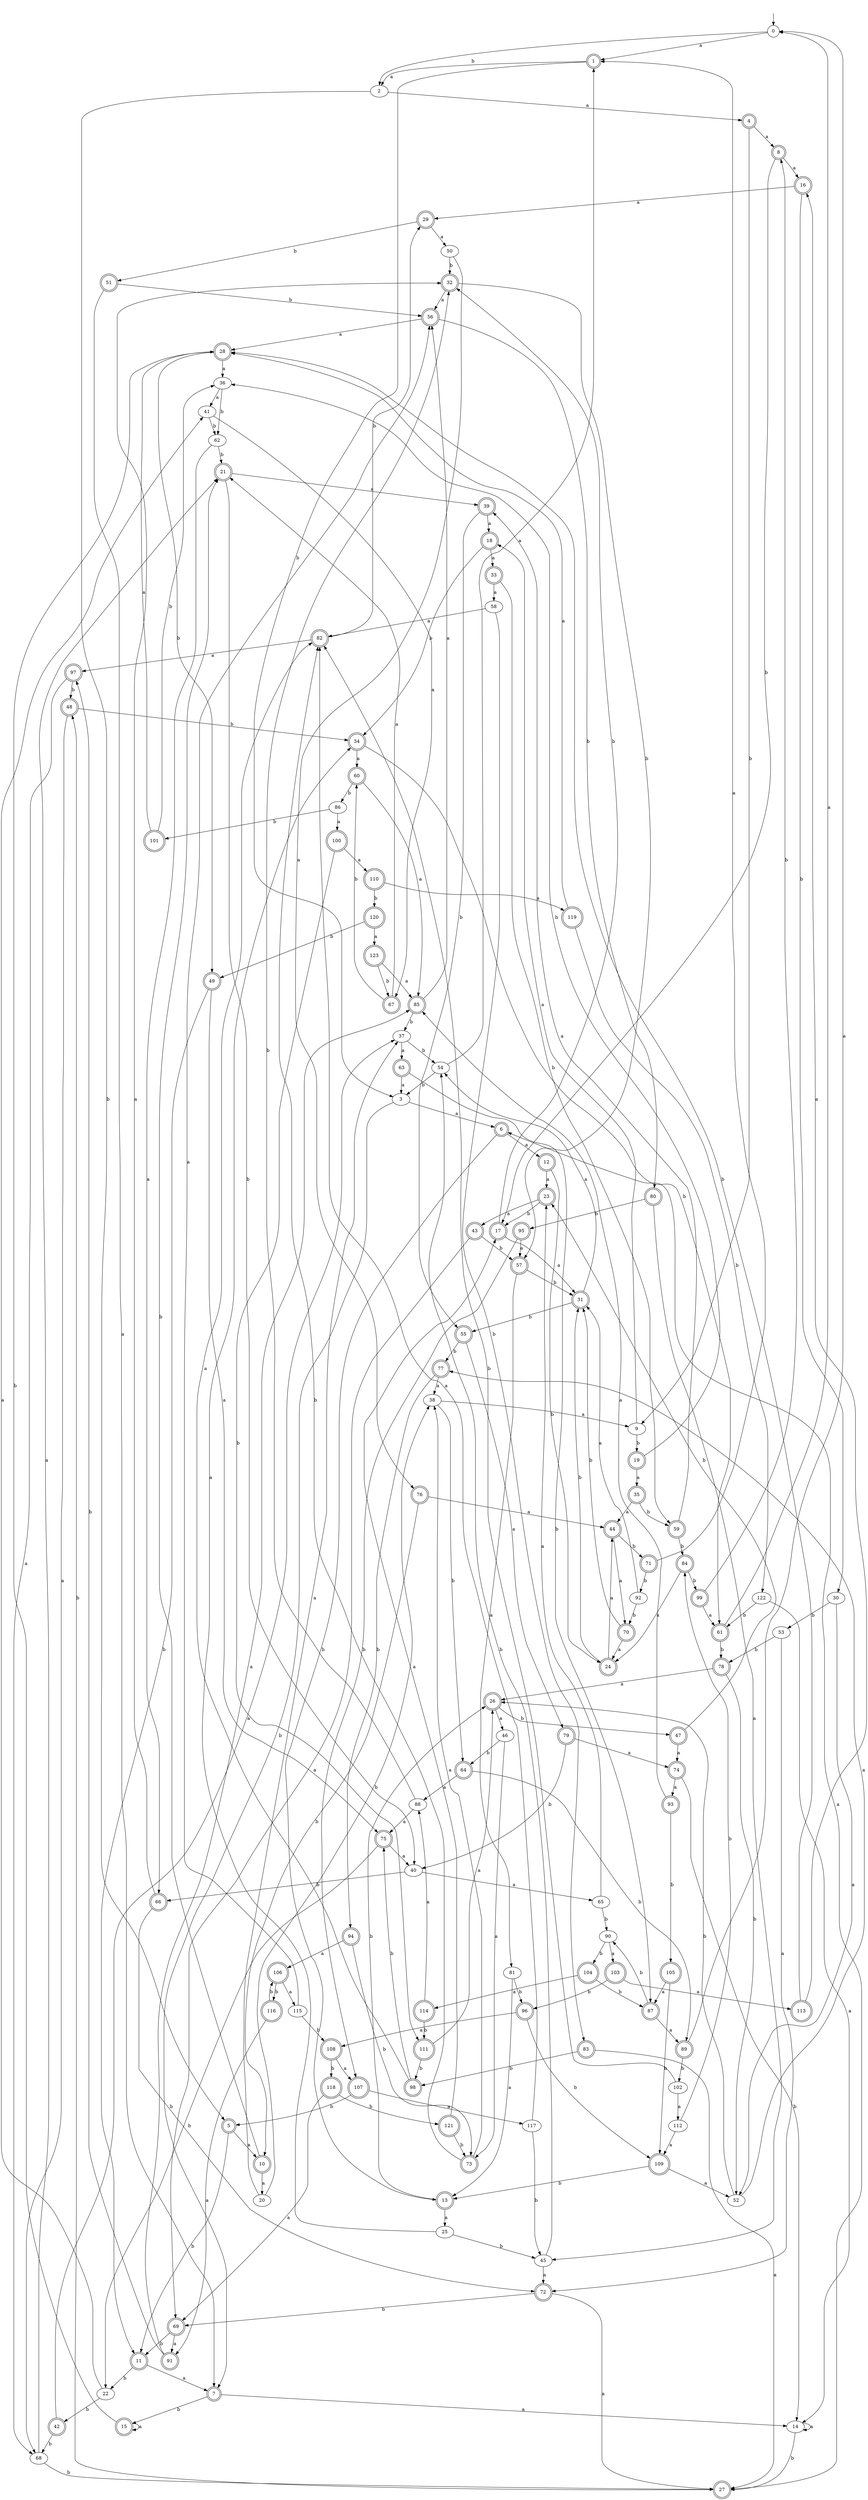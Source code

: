 digraph RandomDFA {
  __start0 [label="", shape=none];
  __start0 -> 0 [label=""];
  0 [shape=circle]
  0 -> 1 [label="a"]
  0 -> 2 [label="b"]
  1 [shape=doublecircle]
  1 -> 2 [label="a"]
  1 -> 3 [label="b"]
  2
  2 -> 4 [label="a"]
  2 -> 5 [label="b"]
  3
  3 -> 6 [label="a"]
  3 -> 7 [label="b"]
  4 [shape=doublecircle]
  4 -> 8 [label="a"]
  4 -> 9 [label="b"]
  5 [shape=doublecircle]
  5 -> 10 [label="a"]
  5 -> 11 [label="b"]
  6 [shape=doublecircle]
  6 -> 12 [label="a"]
  6 -> 13 [label="b"]
  7 [shape=doublecircle]
  7 -> 14 [label="a"]
  7 -> 15 [label="b"]
  8 [shape=doublecircle]
  8 -> 16 [label="a"]
  8 -> 17 [label="b"]
  9
  9 -> 18 [label="a"]
  9 -> 19 [label="b"]
  10 [shape=doublecircle]
  10 -> 20 [label="a"]
  10 -> 21 [label="b"]
  11 [shape=doublecircle]
  11 -> 7 [label="a"]
  11 -> 22 [label="b"]
  12 [shape=doublecircle]
  12 -> 23 [label="a"]
  12 -> 24 [label="b"]
  13 [shape=doublecircle]
  13 -> 25 [label="a"]
  13 -> 26 [label="b"]
  14
  14 -> 14 [label="a"]
  14 -> 27 [label="b"]
  15 [shape=doublecircle]
  15 -> 15 [label="a"]
  15 -> 28 [label="b"]
  16 [shape=doublecircle]
  16 -> 29 [label="a"]
  16 -> 30 [label="b"]
  17 [shape=doublecircle]
  17 -> 31 [label="a"]
  17 -> 32 [label="b"]
  18 [shape=doublecircle]
  18 -> 33 [label="a"]
  18 -> 34 [label="b"]
  19 [shape=doublecircle]
  19 -> 35 [label="a"]
  19 -> 36 [label="b"]
  20
  20 -> 37 [label="a"]
  20 -> 38 [label="b"]
  21 [shape=doublecircle]
  21 -> 39 [label="a"]
  21 -> 40 [label="b"]
  22
  22 -> 41 [label="a"]
  22 -> 42 [label="b"]
  23 [shape=doublecircle]
  23 -> 43 [label="a"]
  23 -> 17 [label="b"]
  24 [shape=doublecircle]
  24 -> 44 [label="a"]
  24 -> 31 [label="b"]
  25
  25 -> 34 [label="a"]
  25 -> 45 [label="b"]
  26 [shape=doublecircle]
  26 -> 46 [label="a"]
  26 -> 47 [label="b"]
  27 [shape=doublecircle]
  27 -> 6 [label="a"]
  27 -> 48 [label="b"]
  28 [shape=doublecircle]
  28 -> 36 [label="a"]
  28 -> 49 [label="b"]
  29 [shape=doublecircle]
  29 -> 50 [label="a"]
  29 -> 51 [label="b"]
  30
  30 -> 52 [label="a"]
  30 -> 53 [label="b"]
  31 [shape=doublecircle]
  31 -> 54 [label="a"]
  31 -> 55 [label="b"]
  32 [shape=doublecircle]
  32 -> 56 [label="a"]
  32 -> 57 [label="b"]
  33 [shape=doublecircle]
  33 -> 58 [label="a"]
  33 -> 59 [label="b"]
  34 [shape=doublecircle]
  34 -> 60 [label="a"]
  34 -> 61 [label="b"]
  35 [shape=doublecircle]
  35 -> 44 [label="a"]
  35 -> 59 [label="b"]
  36
  36 -> 41 [label="a"]
  36 -> 62 [label="b"]
  37
  37 -> 63 [label="a"]
  37 -> 54 [label="b"]
  38
  38 -> 9 [label="a"]
  38 -> 64 [label="b"]
  39 [shape=doublecircle]
  39 -> 18 [label="a"]
  39 -> 55 [label="b"]
  40
  40 -> 65 [label="a"]
  40 -> 66 [label="b"]
  41
  41 -> 67 [label="a"]
  41 -> 62 [label="b"]
  42 [shape=doublecircle]
  42 -> 37 [label="a"]
  42 -> 68 [label="b"]
  43 [shape=doublecircle]
  43 -> 69 [label="a"]
  43 -> 57 [label="b"]
  44 [shape=doublecircle]
  44 -> 70 [label="a"]
  44 -> 71 [label="b"]
  45
  45 -> 72 [label="a"]
  45 -> 54 [label="b"]
  46
  46 -> 73 [label="a"]
  46 -> 64 [label="b"]
  47 [shape=doublecircle]
  47 -> 74 [label="a"]
  47 -> 23 [label="b"]
  48 [shape=doublecircle]
  48 -> 68 [label="a"]
  48 -> 34 [label="b"]
  49 [shape=doublecircle]
  49 -> 75 [label="a"]
  49 -> 11 [label="b"]
  50
  50 -> 76 [label="a"]
  50 -> 32 [label="b"]
  51 [shape=doublecircle]
  51 -> 7 [label="a"]
  51 -> 56 [label="b"]
  52
  52 -> 77 [label="a"]
  52 -> 26 [label="b"]
  53
  53 -> 72 [label="a"]
  53 -> 78 [label="b"]
  54
  54 -> 1 [label="a"]
  54 -> 3 [label="b"]
  55 [shape=doublecircle]
  55 -> 79 [label="a"]
  55 -> 77 [label="b"]
  56 [shape=doublecircle]
  56 -> 28 [label="a"]
  56 -> 80 [label="b"]
  57 [shape=doublecircle]
  57 -> 81 [label="a"]
  57 -> 31 [label="b"]
  58
  58 -> 82 [label="a"]
  58 -> 83 [label="b"]
  59 [shape=doublecircle]
  59 -> 39 [label="a"]
  59 -> 84 [label="b"]
  60 [shape=doublecircle]
  60 -> 85 [label="a"]
  60 -> 86 [label="b"]
  61 [shape=doublecircle]
  61 -> 0 [label="a"]
  61 -> 78 [label="b"]
  62
  62 -> 66 [label="a"]
  62 -> 21 [label="b"]
  63 [shape=doublecircle]
  63 -> 3 [label="a"]
  63 -> 87 [label="b"]
  64 [shape=doublecircle]
  64 -> 88 [label="a"]
  64 -> 89 [label="b"]
  65
  65 -> 23 [label="a"]
  65 -> 90 [label="b"]
  66 [shape=doublecircle]
  66 -> 32 [label="a"]
  66 -> 72 [label="b"]
  67 [shape=doublecircle]
  67 -> 21 [label="a"]
  67 -> 60 [label="b"]
  68
  68 -> 21 [label="a"]
  68 -> 27 [label="b"]
  69 [shape=doublecircle]
  69 -> 91 [label="a"]
  69 -> 11 [label="b"]
  70 [shape=doublecircle]
  70 -> 24 [label="a"]
  70 -> 31 [label="b"]
  71 [shape=doublecircle]
  71 -> 1 [label="a"]
  71 -> 92 [label="b"]
  72 [shape=doublecircle]
  72 -> 27 [label="a"]
  72 -> 69 [label="b"]
  73 [shape=doublecircle]
  73 -> 38 [label="a"]
  73 -> 82 [label="b"]
  74 [shape=doublecircle]
  74 -> 93 [label="a"]
  74 -> 14 [label="b"]
  75 [shape=doublecircle]
  75 -> 40 [label="a"]
  75 -> 22 [label="b"]
  76 [shape=doublecircle]
  76 -> 44 [label="a"]
  76 -> 10 [label="b"]
  77 [shape=doublecircle]
  77 -> 38 [label="a"]
  77 -> 94 [label="b"]
  78 [shape=doublecircle]
  78 -> 26 [label="a"]
  78 -> 52 [label="b"]
  79 [shape=doublecircle]
  79 -> 74 [label="a"]
  79 -> 40 [label="b"]
  80 [shape=doublecircle]
  80 -> 45 [label="a"]
  80 -> 95 [label="b"]
  81
  81 -> 13 [label="a"]
  81 -> 96 [label="b"]
  82 [shape=doublecircle]
  82 -> 97 [label="a"]
  82 -> 29 [label="b"]
  83 [shape=doublecircle]
  83 -> 27 [label="a"]
  83 -> 98 [label="b"]
  84 [shape=doublecircle]
  84 -> 24 [label="a"]
  84 -> 99 [label="b"]
  85 [shape=doublecircle]
  85 -> 56 [label="a"]
  85 -> 37 [label="b"]
  86
  86 -> 100 [label="a"]
  86 -> 101 [label="b"]
  87 [shape=doublecircle]
  87 -> 89 [label="a"]
  87 -> 90 [label="b"]
  88
  88 -> 75 [label="a"]
  88 -> 32 [label="b"]
  89 [shape=doublecircle]
  89 -> 0 [label="a"]
  89 -> 102 [label="b"]
  90
  90 -> 103 [label="a"]
  90 -> 104 [label="b"]
  91 [shape=doublecircle]
  91 -> 85 [label="a"]
  91 -> 97 [label="b"]
  92
  92 -> 31 [label="a"]
  92 -> 70 [label="b"]
  93 [shape=doublecircle]
  93 -> 85 [label="a"]
  93 -> 105 [label="b"]
  94 [shape=doublecircle]
  94 -> 106 [label="a"]
  94 -> 73 [label="b"]
  95 [shape=doublecircle]
  95 -> 57 [label="a"]
  95 -> 107 [label="b"]
  96 [shape=doublecircle]
  96 -> 108 [label="a"]
  96 -> 109 [label="b"]
  97 [shape=doublecircle]
  97 -> 68 [label="a"]
  97 -> 48 [label="b"]
  98 [shape=doublecircle]
  98 -> 82 [label="a"]
  98 -> 75 [label="b"]
  99 [shape=doublecircle]
  99 -> 61 [label="a"]
  99 -> 8 [label="b"]
  100 [shape=doublecircle]
  100 -> 110 [label="a"]
  100 -> 111 [label="b"]
  101 [shape=doublecircle]
  101 -> 28 [label="a"]
  101 -> 36 [label="b"]
  102
  102 -> 112 [label="a"]
  102 -> 82 [label="b"]
  103 [shape=doublecircle]
  103 -> 113 [label="a"]
  103 -> 96 [label="b"]
  104 [shape=doublecircle]
  104 -> 114 [label="a"]
  104 -> 87 [label="b"]
  105 [shape=doublecircle]
  105 -> 87 [label="a"]
  105 -> 109 [label="b"]
  106 [shape=doublecircle]
  106 -> 115 [label="a"]
  106 -> 116 [label="b"]
  107 [shape=doublecircle]
  107 -> 117 [label="a"]
  107 -> 5 [label="b"]
  108 [shape=doublecircle]
  108 -> 107 [label="a"]
  108 -> 118 [label="b"]
  109 [shape=doublecircle]
  109 -> 52 [label="a"]
  109 -> 13 [label="b"]
  110 [shape=doublecircle]
  110 -> 119 [label="a"]
  110 -> 120 [label="b"]
  111 [shape=doublecircle]
  111 -> 26 [label="a"]
  111 -> 98 [label="b"]
  112
  112 -> 109 [label="a"]
  112 -> 84 [label="b"]
  113 [shape=doublecircle]
  113 -> 16 [label="a"]
  113 -> 28 [label="b"]
  114 [shape=doublecircle]
  114 -> 88 [label="a"]
  114 -> 111 [label="b"]
  115
  115 -> 56 [label="a"]
  115 -> 108 [label="b"]
  116 [shape=doublecircle]
  116 -> 91 [label="a"]
  116 -> 106 [label="b"]
  117
  117 -> 82 [label="a"]
  117 -> 45 [label="b"]
  118 [shape=doublecircle]
  118 -> 69 [label="a"]
  118 -> 121 [label="b"]
  119 [shape=doublecircle]
  119 -> 28 [label="a"]
  119 -> 122 [label="b"]
  120 [shape=doublecircle]
  120 -> 123 [label="a"]
  120 -> 49 [label="b"]
  121 [shape=doublecircle]
  121 -> 17 [label="a"]
  121 -> 73 [label="b"]
  122
  122 -> 14 [label="a"]
  122 -> 61 [label="b"]
  123 [shape=doublecircle]
  123 -> 85 [label="a"]
  123 -> 67 [label="b"]
}
